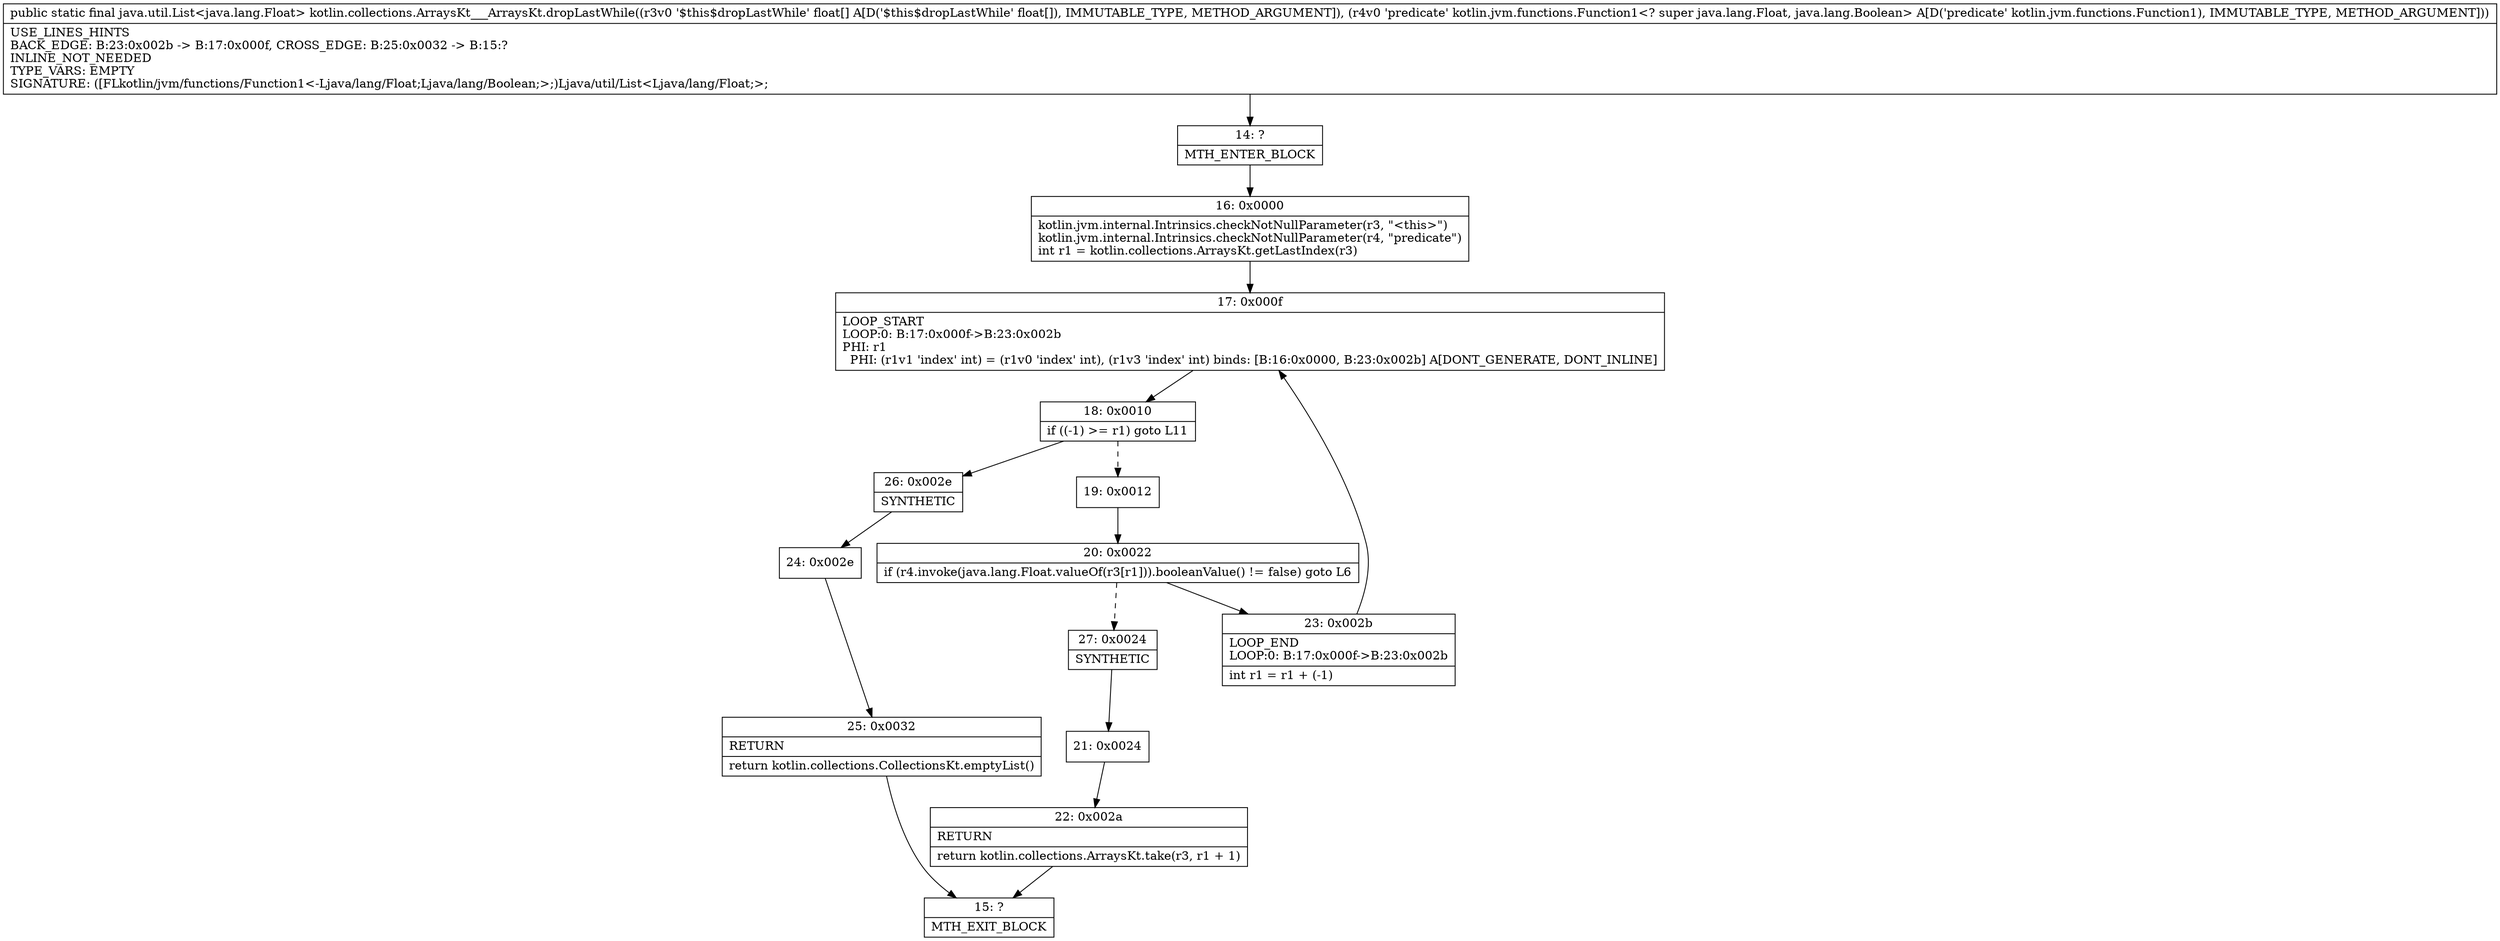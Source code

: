 digraph "CFG forkotlin.collections.ArraysKt___ArraysKt.dropLastWhile([FLkotlin\/jvm\/functions\/Function1;)Ljava\/util\/List;" {
Node_14 [shape=record,label="{14\:\ ?|MTH_ENTER_BLOCK\l}"];
Node_16 [shape=record,label="{16\:\ 0x0000|kotlin.jvm.internal.Intrinsics.checkNotNullParameter(r3, \"\<this\>\")\lkotlin.jvm.internal.Intrinsics.checkNotNullParameter(r4, \"predicate\")\lint r1 = kotlin.collections.ArraysKt.getLastIndex(r3)\l}"];
Node_17 [shape=record,label="{17\:\ 0x000f|LOOP_START\lLOOP:0: B:17:0x000f\-\>B:23:0x002b\lPHI: r1 \l  PHI: (r1v1 'index' int) = (r1v0 'index' int), (r1v3 'index' int) binds: [B:16:0x0000, B:23:0x002b] A[DONT_GENERATE, DONT_INLINE]\l}"];
Node_18 [shape=record,label="{18\:\ 0x0010|if ((\-1) \>= r1) goto L11\l}"];
Node_19 [shape=record,label="{19\:\ 0x0012}"];
Node_20 [shape=record,label="{20\:\ 0x0022|if (r4.invoke(java.lang.Float.valueOf(r3[r1])).booleanValue() != false) goto L6\l}"];
Node_23 [shape=record,label="{23\:\ 0x002b|LOOP_END\lLOOP:0: B:17:0x000f\-\>B:23:0x002b\l|int r1 = r1 + (\-1)\l}"];
Node_27 [shape=record,label="{27\:\ 0x0024|SYNTHETIC\l}"];
Node_21 [shape=record,label="{21\:\ 0x0024}"];
Node_22 [shape=record,label="{22\:\ 0x002a|RETURN\l|return kotlin.collections.ArraysKt.take(r3, r1 + 1)\l}"];
Node_15 [shape=record,label="{15\:\ ?|MTH_EXIT_BLOCK\l}"];
Node_26 [shape=record,label="{26\:\ 0x002e|SYNTHETIC\l}"];
Node_24 [shape=record,label="{24\:\ 0x002e}"];
Node_25 [shape=record,label="{25\:\ 0x0032|RETURN\l|return kotlin.collections.CollectionsKt.emptyList()\l}"];
MethodNode[shape=record,label="{public static final java.util.List\<java.lang.Float\> kotlin.collections.ArraysKt___ArraysKt.dropLastWhile((r3v0 '$this$dropLastWhile' float[] A[D('$this$dropLastWhile' float[]), IMMUTABLE_TYPE, METHOD_ARGUMENT]), (r4v0 'predicate' kotlin.jvm.functions.Function1\<? super java.lang.Float, java.lang.Boolean\> A[D('predicate' kotlin.jvm.functions.Function1), IMMUTABLE_TYPE, METHOD_ARGUMENT]))  | USE_LINES_HINTS\lBACK_EDGE: B:23:0x002b \-\> B:17:0x000f, CROSS_EDGE: B:25:0x0032 \-\> B:15:?\lINLINE_NOT_NEEDED\lTYPE_VARS: EMPTY\lSIGNATURE: ([FLkotlin\/jvm\/functions\/Function1\<\-Ljava\/lang\/Float;Ljava\/lang\/Boolean;\>;)Ljava\/util\/List\<Ljava\/lang\/Float;\>;\l}"];
MethodNode -> Node_14;Node_14 -> Node_16;
Node_16 -> Node_17;
Node_17 -> Node_18;
Node_18 -> Node_19[style=dashed];
Node_18 -> Node_26;
Node_19 -> Node_20;
Node_20 -> Node_23;
Node_20 -> Node_27[style=dashed];
Node_23 -> Node_17;
Node_27 -> Node_21;
Node_21 -> Node_22;
Node_22 -> Node_15;
Node_26 -> Node_24;
Node_24 -> Node_25;
Node_25 -> Node_15;
}

